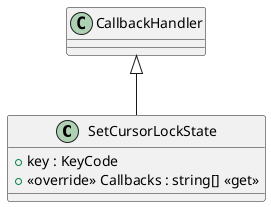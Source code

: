 @startuml
class SetCursorLockState {
    + key : KeyCode
    + <<override>> Callbacks : string[] <<get>>
}
CallbackHandler <|-- SetCursorLockState
@enduml
